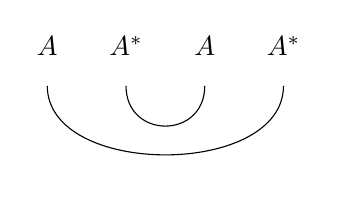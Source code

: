 \begin{tikzpicture}
	\begin{pgfonlayer}{nodelayer}
		\node [style=none] (0) at (0.5, 0.5) {};
		\node [style=none] (1) at (3.5, 0.5) {};
		\node [style=none] (2) at (1.5, 0.5) {};
		\node [style=none] (3) at (2.5, 0.5) {};
		\node [style=none] (4) at (0.5, 1) {$A$};
		\node [style=none] (5) at (3.5, 1) {$A^*$};
		\node [style=none] (6) at (2.5, 1) {$A$};
		\node [style=none] (7) at (1.5, 1) {$A^*$};
	\end{pgfonlayer}
	\begin{pgfonlayer}{edgelayer}
		\draw [bend right=90] (0.center) to (1.center);
		\draw [bend right=90, looseness=1.75] (2.center) to (3.center);
	\end{pgfonlayer}
\end{tikzpicture}
